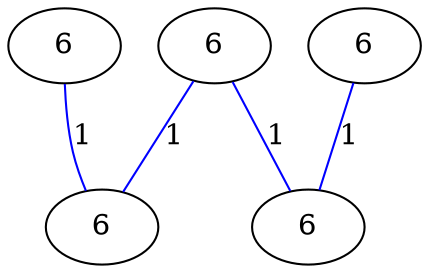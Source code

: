 graph G {
	0 [label="6"];
	1 [label="6"];
	2 [label="6"];
	3 [label="6"];
	4 [label="6"];
	0 -- 2 [label="1", color=blue];
	1 -- 2 [label="1", color=blue];
	1 -- 4 [label="1", color=blue];
	3 -- 4 [label="1", color=blue];
}